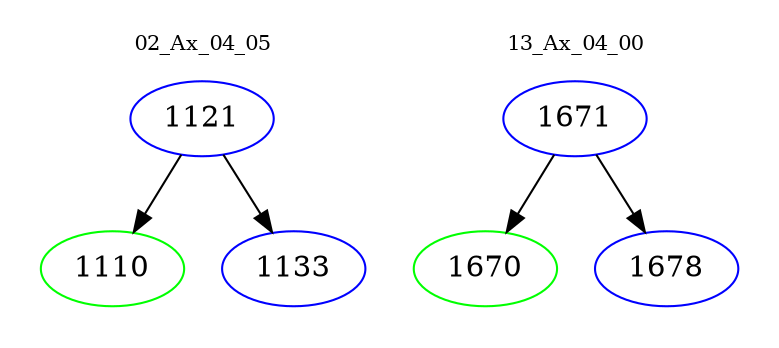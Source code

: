 digraph{
subgraph cluster_0 {
color = white
label = "02_Ax_04_05";
fontsize=10;
T0_1121 [label="1121", color="blue"]
T0_1121 -> T0_1110 [color="black"]
T0_1110 [label="1110", color="green"]
T0_1121 -> T0_1133 [color="black"]
T0_1133 [label="1133", color="blue"]
}
subgraph cluster_1 {
color = white
label = "13_Ax_04_00";
fontsize=10;
T1_1671 [label="1671", color="blue"]
T1_1671 -> T1_1670 [color="black"]
T1_1670 [label="1670", color="green"]
T1_1671 -> T1_1678 [color="black"]
T1_1678 [label="1678", color="blue"]
}
}
